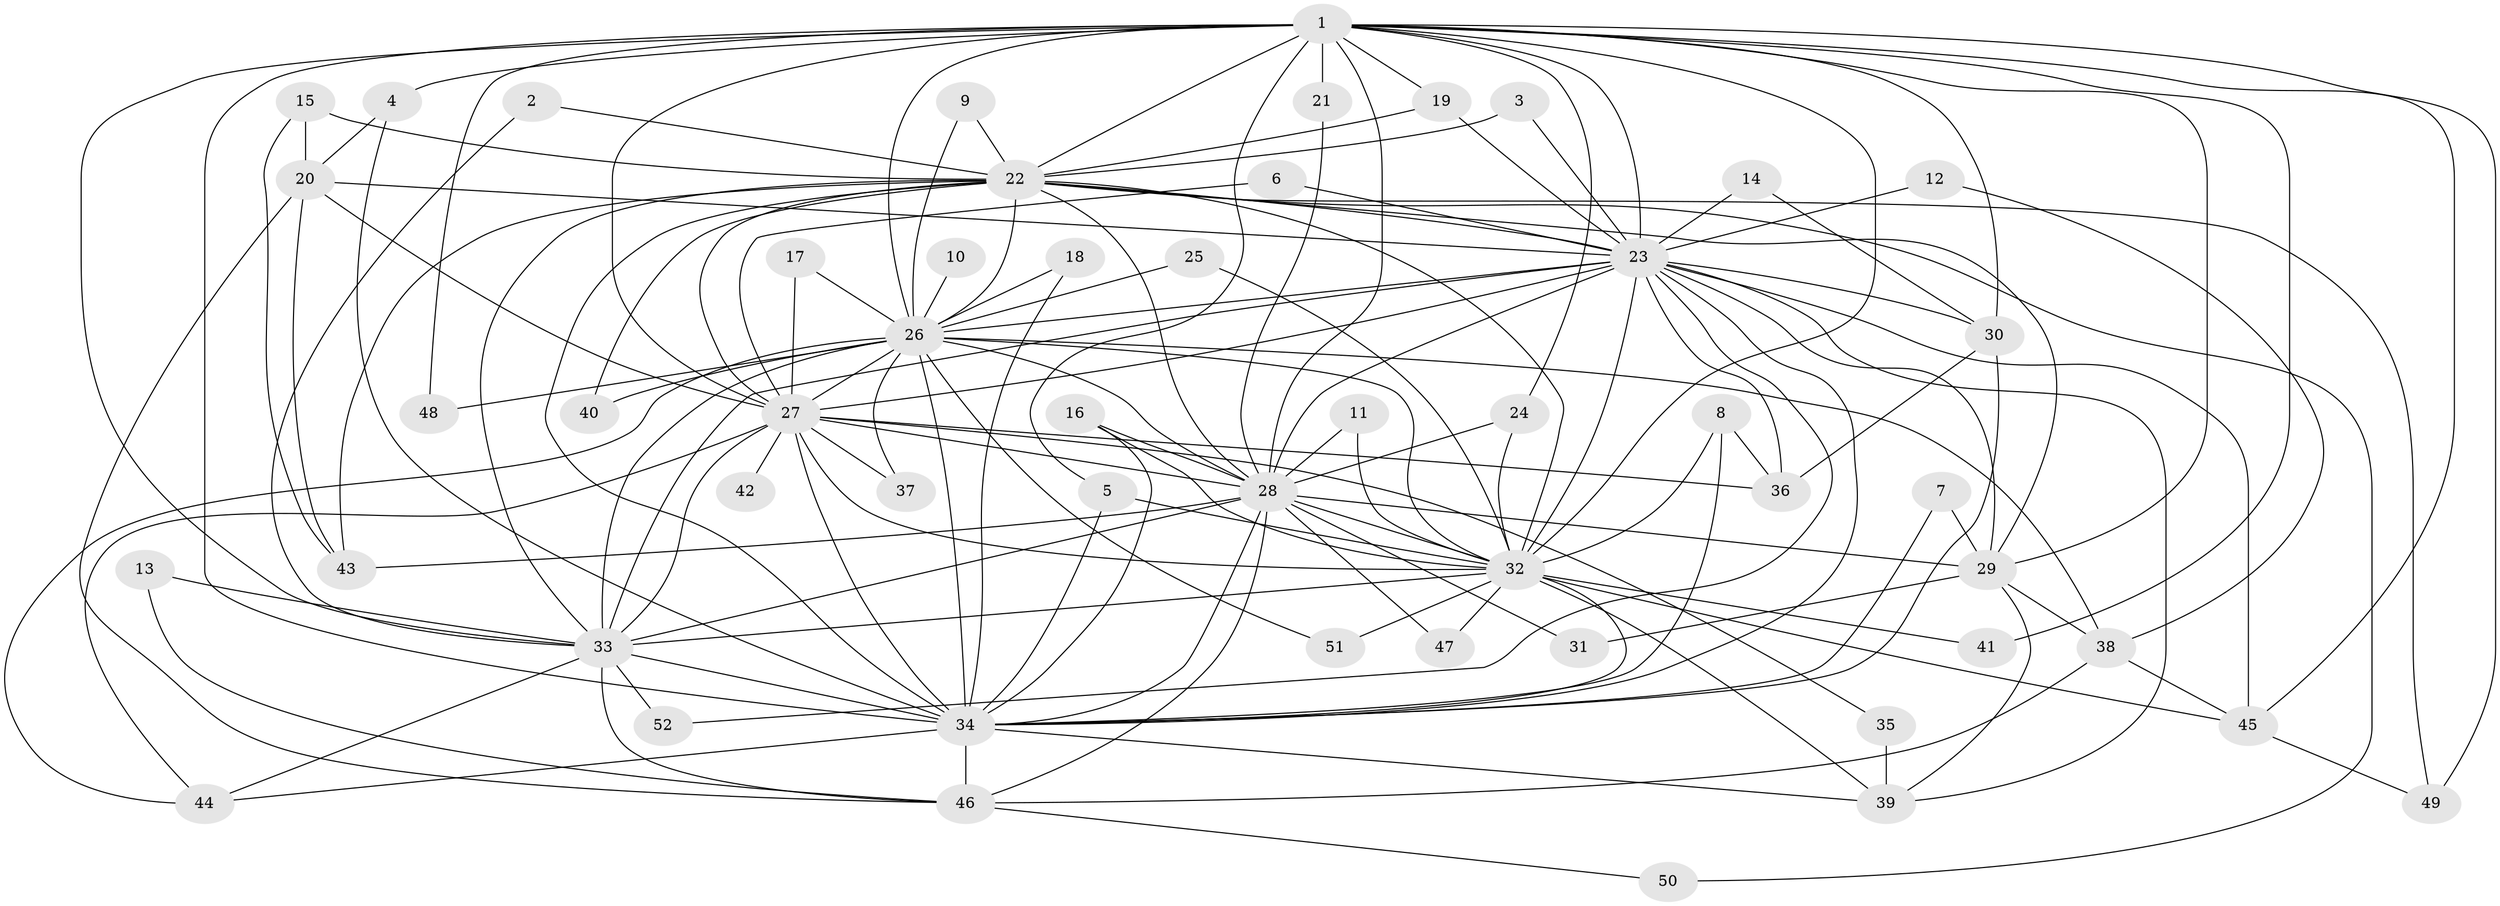 // original degree distribution, {16: 0.009708737864077669, 19: 0.009708737864077669, 23: 0.02912621359223301, 27: 0.009708737864077669, 21: 0.009708737864077669, 20: 0.009708737864077669, 24: 0.009708737864077669, 15: 0.009708737864077669, 3: 0.14563106796116504, 6: 0.038834951456310676, 2: 0.5922330097087378, 7: 0.009708737864077669, 5: 0.04854368932038835, 4: 0.06796116504854369}
// Generated by graph-tools (version 1.1) at 2025/25/03/09/25 03:25:46]
// undirected, 52 vertices, 142 edges
graph export_dot {
graph [start="1"]
  node [color=gray90,style=filled];
  1;
  2;
  3;
  4;
  5;
  6;
  7;
  8;
  9;
  10;
  11;
  12;
  13;
  14;
  15;
  16;
  17;
  18;
  19;
  20;
  21;
  22;
  23;
  24;
  25;
  26;
  27;
  28;
  29;
  30;
  31;
  32;
  33;
  34;
  35;
  36;
  37;
  38;
  39;
  40;
  41;
  42;
  43;
  44;
  45;
  46;
  47;
  48;
  49;
  50;
  51;
  52;
  1 -- 4 [weight=1.0];
  1 -- 5 [weight=1.0];
  1 -- 19 [weight=1.0];
  1 -- 21 [weight=2.0];
  1 -- 22 [weight=2.0];
  1 -- 23 [weight=2.0];
  1 -- 24 [weight=1.0];
  1 -- 26 [weight=2.0];
  1 -- 27 [weight=2.0];
  1 -- 28 [weight=2.0];
  1 -- 29 [weight=1.0];
  1 -- 30 [weight=2.0];
  1 -- 32 [weight=4.0];
  1 -- 33 [weight=2.0];
  1 -- 34 [weight=4.0];
  1 -- 41 [weight=1.0];
  1 -- 45 [weight=1.0];
  1 -- 48 [weight=1.0];
  1 -- 49 [weight=1.0];
  2 -- 22 [weight=1.0];
  2 -- 33 [weight=1.0];
  3 -- 22 [weight=1.0];
  3 -- 23 [weight=1.0];
  4 -- 20 [weight=1.0];
  4 -- 34 [weight=1.0];
  5 -- 32 [weight=1.0];
  5 -- 34 [weight=1.0];
  6 -- 23 [weight=1.0];
  6 -- 27 [weight=1.0];
  7 -- 29 [weight=1.0];
  7 -- 34 [weight=1.0];
  8 -- 32 [weight=1.0];
  8 -- 34 [weight=1.0];
  8 -- 36 [weight=1.0];
  9 -- 22 [weight=1.0];
  9 -- 26 [weight=1.0];
  10 -- 26 [weight=2.0];
  11 -- 28 [weight=1.0];
  11 -- 32 [weight=1.0];
  12 -- 23 [weight=1.0];
  12 -- 38 [weight=1.0];
  13 -- 33 [weight=1.0];
  13 -- 46 [weight=1.0];
  14 -- 23 [weight=1.0];
  14 -- 30 [weight=1.0];
  15 -- 20 [weight=1.0];
  15 -- 22 [weight=1.0];
  15 -- 43 [weight=1.0];
  16 -- 28 [weight=2.0];
  16 -- 32 [weight=1.0];
  16 -- 34 [weight=1.0];
  17 -- 26 [weight=1.0];
  17 -- 27 [weight=1.0];
  18 -- 26 [weight=1.0];
  18 -- 34 [weight=1.0];
  19 -- 22 [weight=1.0];
  19 -- 23 [weight=1.0];
  20 -- 23 [weight=1.0];
  20 -- 27 [weight=1.0];
  20 -- 43 [weight=1.0];
  20 -- 46 [weight=1.0];
  21 -- 28 [weight=1.0];
  22 -- 23 [weight=1.0];
  22 -- 26 [weight=3.0];
  22 -- 27 [weight=2.0];
  22 -- 28 [weight=2.0];
  22 -- 29 [weight=1.0];
  22 -- 32 [weight=3.0];
  22 -- 33 [weight=2.0];
  22 -- 34 [weight=1.0];
  22 -- 40 [weight=1.0];
  22 -- 43 [weight=2.0];
  22 -- 49 [weight=1.0];
  22 -- 50 [weight=1.0];
  23 -- 26 [weight=1.0];
  23 -- 27 [weight=2.0];
  23 -- 28 [weight=3.0];
  23 -- 29 [weight=1.0];
  23 -- 30 [weight=1.0];
  23 -- 32 [weight=1.0];
  23 -- 33 [weight=1.0];
  23 -- 34 [weight=2.0];
  23 -- 36 [weight=1.0];
  23 -- 39 [weight=1.0];
  23 -- 45 [weight=1.0];
  23 -- 52 [weight=1.0];
  24 -- 28 [weight=1.0];
  24 -- 32 [weight=1.0];
  25 -- 26 [weight=1.0];
  25 -- 32 [weight=1.0];
  26 -- 27 [weight=1.0];
  26 -- 28 [weight=2.0];
  26 -- 32 [weight=2.0];
  26 -- 33 [weight=2.0];
  26 -- 34 [weight=1.0];
  26 -- 37 [weight=1.0];
  26 -- 38 [weight=1.0];
  26 -- 40 [weight=1.0];
  26 -- 44 [weight=1.0];
  26 -- 48 [weight=1.0];
  26 -- 51 [weight=1.0];
  27 -- 28 [weight=1.0];
  27 -- 32 [weight=1.0];
  27 -- 33 [weight=1.0];
  27 -- 34 [weight=2.0];
  27 -- 35 [weight=1.0];
  27 -- 36 [weight=2.0];
  27 -- 37 [weight=1.0];
  27 -- 42 [weight=1.0];
  27 -- 44 [weight=1.0];
  28 -- 29 [weight=1.0];
  28 -- 31 [weight=1.0];
  28 -- 32 [weight=1.0];
  28 -- 33 [weight=1.0];
  28 -- 34 [weight=1.0];
  28 -- 43 [weight=1.0];
  28 -- 46 [weight=1.0];
  28 -- 47 [weight=1.0];
  29 -- 31 [weight=1.0];
  29 -- 38 [weight=1.0];
  29 -- 39 [weight=1.0];
  30 -- 34 [weight=1.0];
  30 -- 36 [weight=1.0];
  32 -- 33 [weight=1.0];
  32 -- 34 [weight=1.0];
  32 -- 39 [weight=1.0];
  32 -- 41 [weight=1.0];
  32 -- 45 [weight=1.0];
  32 -- 47 [weight=1.0];
  32 -- 51 [weight=1.0];
  33 -- 34 [weight=1.0];
  33 -- 44 [weight=1.0];
  33 -- 46 [weight=1.0];
  33 -- 52 [weight=2.0];
  34 -- 39 [weight=1.0];
  34 -- 44 [weight=1.0];
  34 -- 46 [weight=1.0];
  35 -- 39 [weight=1.0];
  38 -- 45 [weight=1.0];
  38 -- 46 [weight=1.0];
  45 -- 49 [weight=1.0];
  46 -- 50 [weight=1.0];
}
